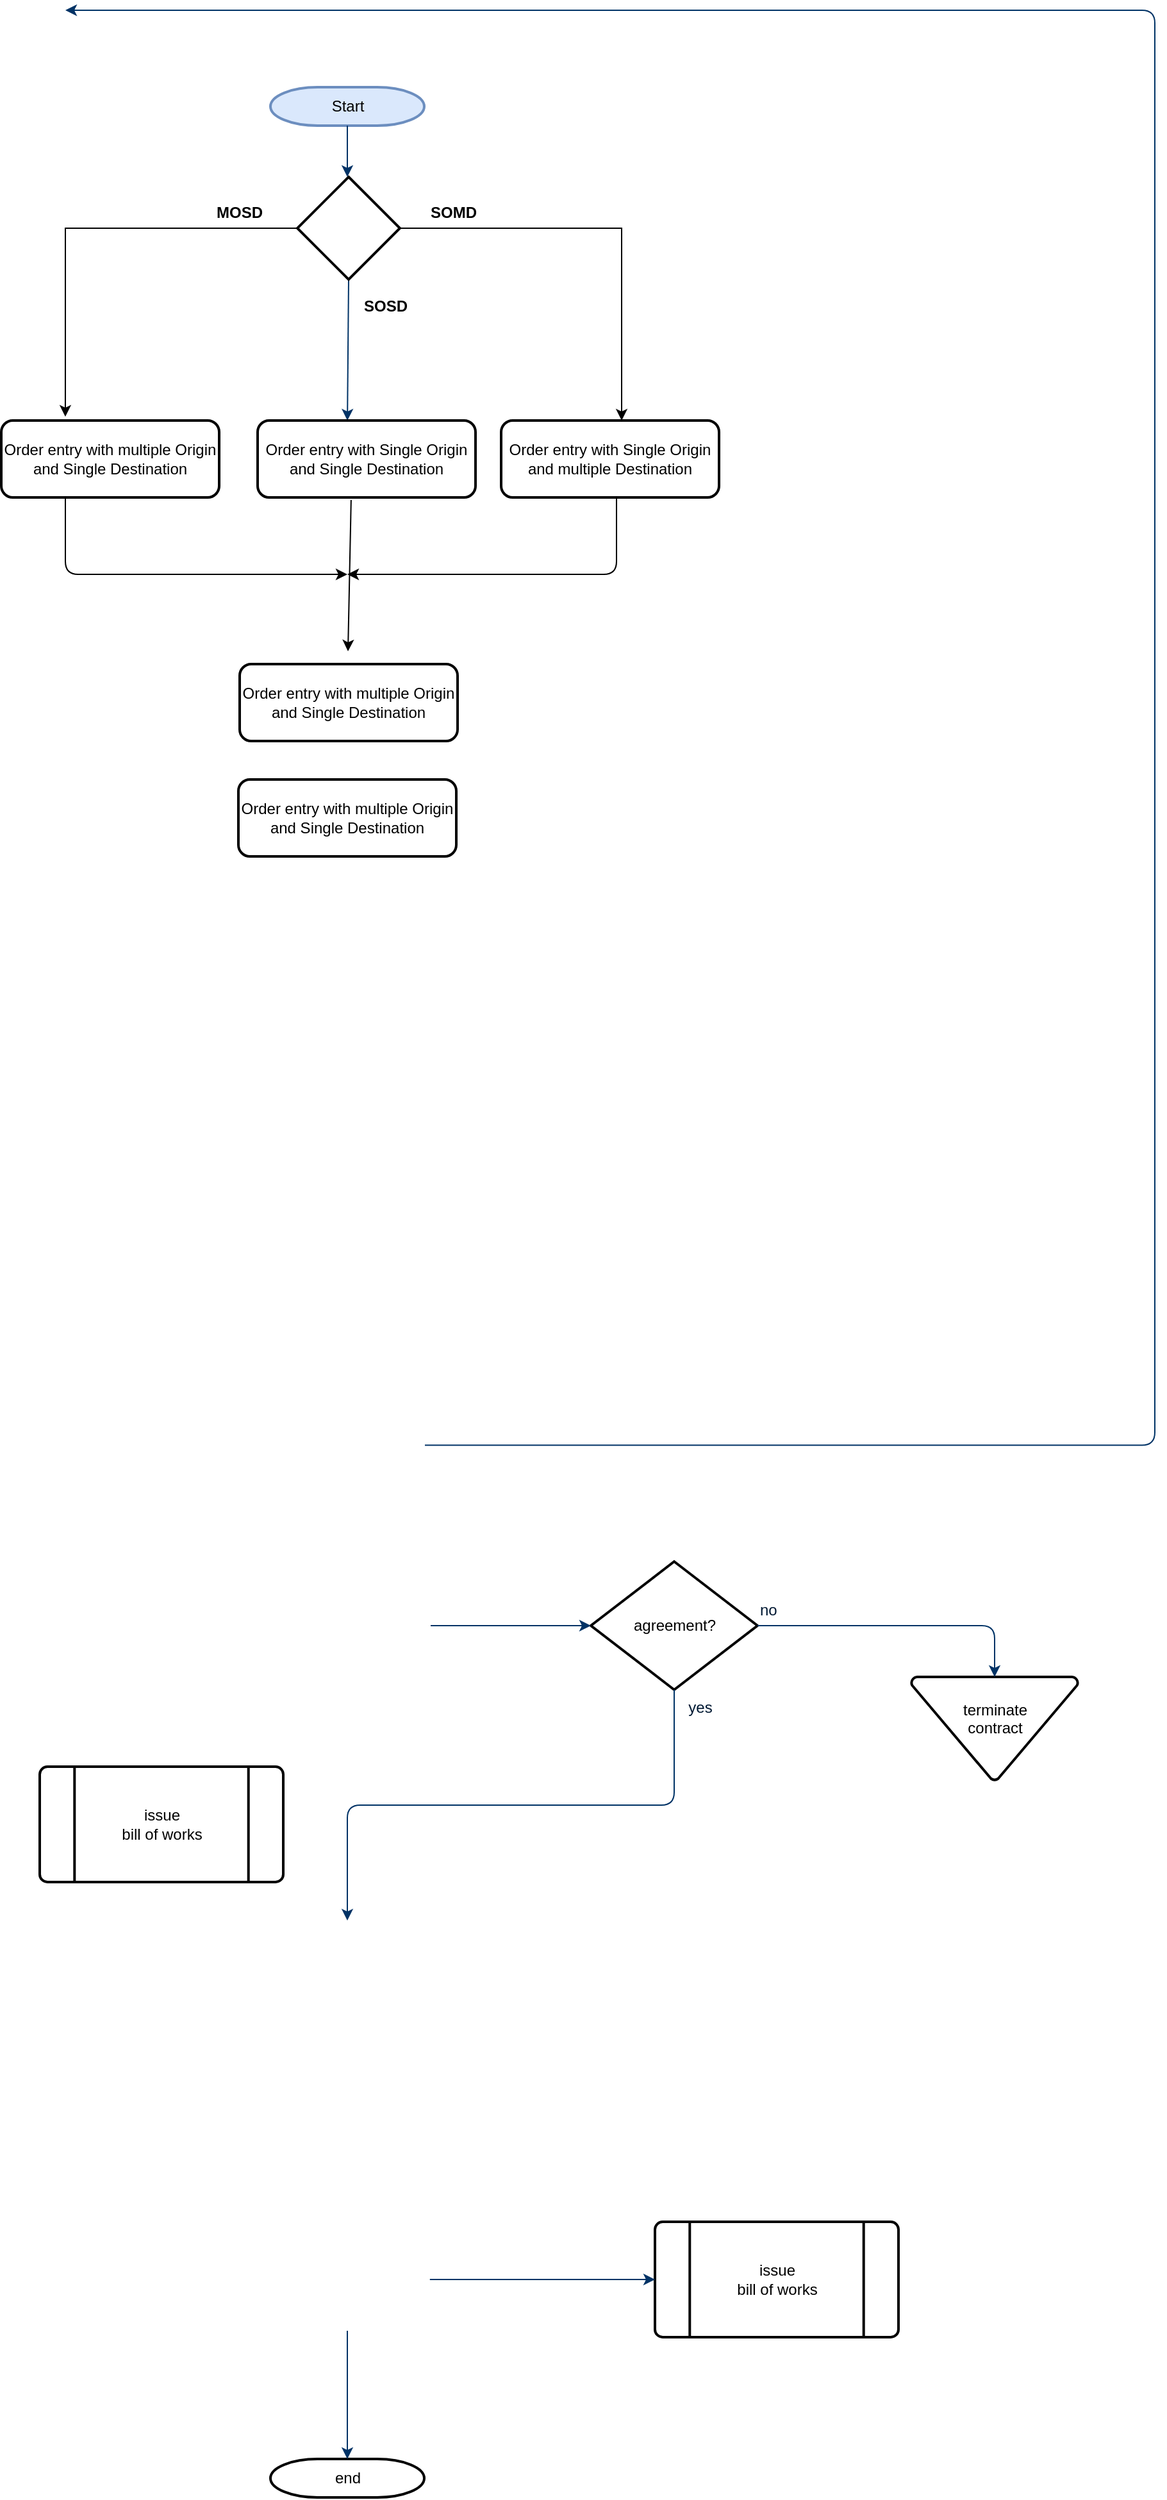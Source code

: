 <mxfile version="14.3.1" type="github">
  <diagram id="6a731a19-8d31-9384-78a2-239565b7b9f0" name="Page-1">
    <mxGraphModel dx="868" dy="450" grid="1" gridSize="10" guides="1" tooltips="1" connect="1" arrows="1" fold="1" page="1" pageScale="1" pageWidth="1169" pageHeight="827" background="#ffffff" math="0" shadow="0">
      <root>
        <mxCell id="0" />
        <mxCell id="1" parent="0" />
        <mxCell id="2" value="Start" style="shape=mxgraph.flowchart.terminator;strokeWidth=2;gradientDirection=north;fontStyle=0;html=1;fillColor=#dae8fc;strokeColor=#6c8ebf;" parent="1" vertex="1">
          <mxGeometry x="260" y="60" width="120" height="30" as="geometry" />
        </mxCell>
        <mxCell id="7" style="fontStyle=1;strokeColor=#003366;strokeWidth=1;html=1;" parent="1" source="2" edge="1">
          <mxGeometry relative="1" as="geometry">
            <mxPoint x="320" y="130" as="targetPoint" />
          </mxGeometry>
        </mxCell>
        <mxCell id="8" style="fontStyle=1;strokeColor=#003366;strokeWidth=1;html=1;exitX=0.5;exitY=1;exitDx=0;exitDy=0;entryX=0.412;entryY=0;entryDx=0;entryDy=0;entryPerimeter=0;" parent="1" target="cGh6L_N6wJQla-EIz3m0-66" edge="1" source="EdzVWK6eivxh14DAnufQ-55">
          <mxGeometry relative="1" as="geometry">
            <mxPoint x="319.5" y="250" as="sourcePoint" />
            <mxPoint x="320" y="310" as="targetPoint" />
          </mxGeometry>
        </mxCell>
        <mxCell id="29" value="agreement?" style="shape=mxgraph.flowchart.decision;strokeWidth=2;gradientColor=none;gradientDirection=north;fontStyle=0;html=1;" parent="1" vertex="1">
          <mxGeometry x="510" y="1210" width="130" height="100" as="geometry" />
        </mxCell>
        <mxCell id="31" value="" style="edgeStyle=elbowEdgeStyle;elbow=horizontal;exitX=1;exitY=0.5;exitPerimeter=0;entryX=0;entryY=0.5;entryPerimeter=0;fontStyle=1;strokeColor=#003366;strokeWidth=1;html=1;" parent="1" target="29" edge="1">
          <mxGeometry width="100" height="100" as="geometry">
            <mxPoint x="385" y="1260" as="sourcePoint" />
            <mxPoint x="100" as="targetPoint" />
          </mxGeometry>
        </mxCell>
        <mxCell id="32" value="terminate&#xa;contract&#xa;" style="shape=mxgraph.flowchart.merge_or_storage;strokeWidth=2;gradientColor=none;gradientDirection=north;fontStyle=0;html=1;" parent="1" vertex="1">
          <mxGeometry x="760" y="1300" width="130" height="80.5" as="geometry" />
        </mxCell>
        <mxCell id="33" value="" style="edgeStyle=elbowEdgeStyle;elbow=vertical;exitX=1;exitY=0.5;exitPerimeter=0;entryX=0.5;entryY=0;entryPerimeter=0;fontStyle=1;strokeColor=#003366;strokeWidth=1;html=1;" parent="1" source="29" target="32" edge="1">
          <mxGeometry width="100" height="100" as="geometry">
            <mxPoint y="100" as="sourcePoint" />
            <mxPoint x="100" as="targetPoint" />
            <Array as="points">
              <mxPoint x="740" y="1260" />
            </Array>
          </mxGeometry>
        </mxCell>
        <mxCell id="36" value="" style="edgeStyle=elbowEdgeStyle;elbow=vertical;exitX=0.5;exitY=1;exitPerimeter=0;entryX=0.5;entryY=0;entryPerimeter=0;fontStyle=1;strokeColor=#003366;strokeWidth=1;html=1;" parent="1" source="29" edge="1">
          <mxGeometry width="100" height="100" as="geometry">
            <mxPoint y="100" as="sourcePoint" />
            <mxPoint x="320" y="1490" as="targetPoint" />
          </mxGeometry>
        </mxCell>
        <mxCell id="39" value="issue&#xa;bill of works" style="shape=mxgraph.flowchart.predefined_process;strokeWidth=2;gradientColor=none;gradientDirection=north;fontStyle=0;html=1;" parent="1" vertex="1">
          <mxGeometry x="560" y="1725" width="190" height="90" as="geometry" />
        </mxCell>
        <mxCell id="40" value="end" style="shape=mxgraph.flowchart.terminator;strokeWidth=2;gradientColor=none;gradientDirection=north;fontStyle=0;html=1;" parent="1" vertex="1">
          <mxGeometry x="260" y="1910" width="120" height="30" as="geometry" />
        </mxCell>
        <mxCell id="43" value="" style="edgeStyle=elbowEdgeStyle;elbow=vertical;exitX=0.5;exitY=1;exitPerimeter=0;entryX=0.5;entryY=0;entryPerimeter=0;fontStyle=1;strokeColor=#003366;strokeWidth=1;html=1;" parent="1" target="40" edge="1">
          <mxGeometry width="100" height="100" as="geometry">
            <mxPoint x="320" y="1810" as="sourcePoint" />
            <mxPoint x="100" as="targetPoint" />
          </mxGeometry>
        </mxCell>
        <mxCell id="44" value="" style="edgeStyle=elbowEdgeStyle;elbow=vertical;exitX=0.905;exitY=0.5;exitPerimeter=0;entryX=0;entryY=0.5;entryPerimeter=0;fontStyle=1;strokeColor=#003366;strokeWidth=1;html=1;" parent="1" target="39" edge="1">
          <mxGeometry width="100" height="100" as="geometry">
            <mxPoint x="384.395" y="1770" as="sourcePoint" />
            <mxPoint x="100" as="targetPoint" />
          </mxGeometry>
        </mxCell>
        <mxCell id="45" value="" style="edgeStyle=elbowEdgeStyle;elbow=horizontal;exitX=1;exitY=0.5;exitPerimeter=0;entryX=0.905;entryY=0.5;entryPerimeter=0;fontStyle=1;strokeColor=#003366;strokeWidth=1;html=1;" parent="1" target="34" edge="1">
          <mxGeometry width="100" height="100" as="geometry">
            <mxPoint x="380.5" y="1119.25" as="sourcePoint" />
            <mxPoint x="100" as="targetPoint" />
            <Array as="points">
              <mxPoint x="950" y="1320" />
            </Array>
          </mxGeometry>
        </mxCell>
        <mxCell id="49" value="yes" style="text;fontColor=#001933;fontStyle=0;html=1;strokeColor=none;gradientColor=none;fillColor=none;strokeWidth=2;align=center;" parent="1" vertex="1">
          <mxGeometry x="575" y="1310" width="40" height="26" as="geometry" />
        </mxCell>
        <mxCell id="50" value="no" style="text;fontColor=#001933;fontStyle=0;html=1;strokeColor=none;gradientColor=none;fillColor=none;strokeWidth=2;" parent="1" vertex="1">
          <mxGeometry x="640" y="1234" width="40" height="26" as="geometry" />
        </mxCell>
        <mxCell id="cGh6L_N6wJQla-EIz3m0-57" style="edgeStyle=orthogonalEdgeStyle;rounded=0;orthogonalLoop=1;jettySize=auto;html=1;exitX=1;exitY=0.5;exitDx=0;exitDy=0;entryX=0.553;entryY=0;entryDx=0;entryDy=0;entryPerimeter=0;" edge="1" parent="1" source="EdzVWK6eivxh14DAnufQ-55" target="cGh6L_N6wJQla-EIz3m0-65">
          <mxGeometry relative="1" as="geometry">
            <mxPoint x="530" y="290" as="targetPoint" />
          </mxGeometry>
        </mxCell>
        <mxCell id="cGh6L_N6wJQla-EIz3m0-59" style="edgeStyle=orthogonalEdgeStyle;rounded=0;orthogonalLoop=1;jettySize=auto;html=1;entryX=0.294;entryY=-0.05;entryDx=0;entryDy=0;entryPerimeter=0;" edge="1" parent="1" source="EdzVWK6eivxh14DAnufQ-55" target="cGh6L_N6wJQla-EIz3m0-67">
          <mxGeometry relative="1" as="geometry">
            <mxPoint x="100" y="290" as="targetPoint" />
          </mxGeometry>
        </mxCell>
        <mxCell id="EdzVWK6eivxh14DAnufQ-55" value="" style="rhombus;whiteSpace=wrap;html=1;strokeWidth=2;" parent="1" vertex="1">
          <mxGeometry x="281" y="130" width="80" height="80" as="geometry" />
        </mxCell>
        <mxCell id="cGh6L_N6wJQla-EIz3m0-60" value="&lt;b&gt;SOSD&lt;/b&gt;" style="text;html=1;strokeColor=none;fillColor=none;align=center;verticalAlign=middle;whiteSpace=wrap;rounded=0;" vertex="1" parent="1">
          <mxGeometry x="330" y="221" width="40" height="20" as="geometry" />
        </mxCell>
        <mxCell id="cGh6L_N6wJQla-EIz3m0-62" value="&lt;b&gt;SOMD&lt;/b&gt;" style="text;html=1;strokeColor=none;fillColor=none;align=center;verticalAlign=middle;whiteSpace=wrap;rounded=0;" vertex="1" parent="1">
          <mxGeometry x="383" y="148" width="40" height="20" as="geometry" />
        </mxCell>
        <mxCell id="cGh6L_N6wJQla-EIz3m0-63" value="&lt;b&gt;MOSD&lt;/b&gt;" style="text;html=1;strokeColor=none;fillColor=none;align=center;verticalAlign=middle;whiteSpace=wrap;rounded=0;" vertex="1" parent="1">
          <mxGeometry x="216" y="148" width="40" height="20" as="geometry" />
        </mxCell>
        <mxCell id="cGh6L_N6wJQla-EIz3m0-65" value="Order entry with Single Origin and multiple Destination" style="rounded=1;whiteSpace=wrap;html=1;strokeWidth=2;" vertex="1" parent="1">
          <mxGeometry x="440" y="320" width="170" height="60" as="geometry" />
        </mxCell>
        <mxCell id="cGh6L_N6wJQla-EIz3m0-66" value="Order entry with Single Origin and Single Destination" style="rounded=1;whiteSpace=wrap;html=1;strokeWidth=2;" vertex="1" parent="1">
          <mxGeometry x="250" y="320" width="170" height="60" as="geometry" />
        </mxCell>
        <mxCell id="cGh6L_N6wJQla-EIz3m0-67" value="Order entry with multiple Origin and Single Destination" style="rounded=1;whiteSpace=wrap;html=1;strokeWidth=2;" vertex="1" parent="1">
          <mxGeometry x="50" y="320" width="170" height="60" as="geometry" />
        </mxCell>
        <mxCell id="cGh6L_N6wJQla-EIz3m0-68" value="" style="endArrow=classic;html=1;" edge="1" parent="1">
          <mxGeometry width="50" height="50" relative="1" as="geometry">
            <mxPoint x="100" y="380" as="sourcePoint" />
            <mxPoint x="320" y="440" as="targetPoint" />
            <Array as="points">
              <mxPoint x="100" y="440" />
            </Array>
          </mxGeometry>
        </mxCell>
        <mxCell id="cGh6L_N6wJQla-EIz3m0-69" value="" style="endArrow=classic;html=1;exitX=0.429;exitY=1.033;exitDx=0;exitDy=0;exitPerimeter=0;" edge="1" parent="1" source="cGh6L_N6wJQla-EIz3m0-66">
          <mxGeometry width="50" height="50" relative="1" as="geometry">
            <mxPoint x="321" y="390" as="sourcePoint" />
            <mxPoint x="320.5" y="500" as="targetPoint" />
          </mxGeometry>
        </mxCell>
        <mxCell id="cGh6L_N6wJQla-EIz3m0-70" value="" style="endArrow=classic;html=1;" edge="1" parent="1">
          <mxGeometry width="50" height="50" relative="1" as="geometry">
            <mxPoint x="530" y="380" as="sourcePoint" />
            <mxPoint x="320" y="440" as="targetPoint" />
            <Array as="points">
              <mxPoint x="530" y="440" />
            </Array>
          </mxGeometry>
        </mxCell>
        <mxCell id="cGh6L_N6wJQla-EIz3m0-71" value="issue&#xa;bill of works" style="shape=mxgraph.flowchart.predefined_process;strokeWidth=2;gradientColor=none;gradientDirection=north;fontStyle=0;html=1;" vertex="1" parent="1">
          <mxGeometry x="80" y="1370" width="190" height="90" as="geometry" />
        </mxCell>
        <mxCell id="cGh6L_N6wJQla-EIz3m0-73" value="Order entry with multiple Origin and Single Destination" style="rounded=1;whiteSpace=wrap;html=1;strokeWidth=2;" vertex="1" parent="1">
          <mxGeometry x="236" y="510" width="170" height="60" as="geometry" />
        </mxCell>
        <mxCell id="cGh6L_N6wJQla-EIz3m0-74" value="Order entry with multiple Origin and Single Destination" style="rounded=1;whiteSpace=wrap;html=1;strokeWidth=2;" vertex="1" parent="1">
          <mxGeometry x="235" y="600" width="170" height="60" as="geometry" />
        </mxCell>
      </root>
    </mxGraphModel>
  </diagram>
</mxfile>
